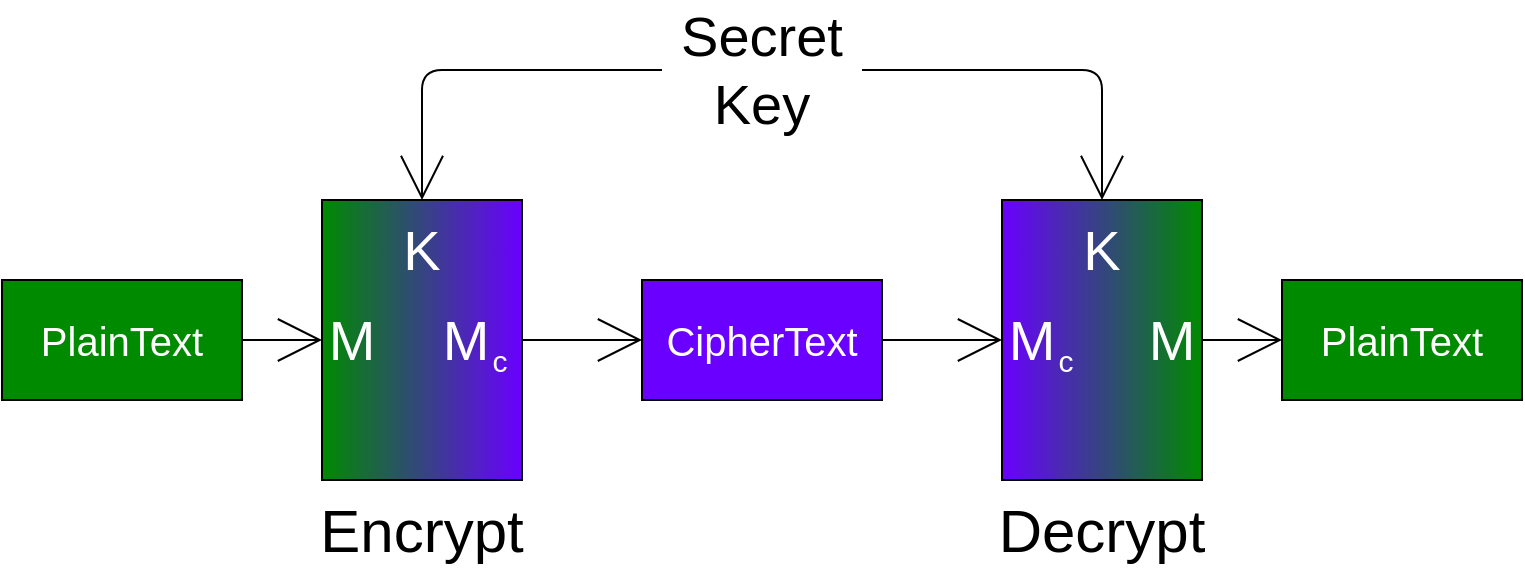 <mxfile>
    <diagram id="IQcNt7d0GL9nzboCtnSe" name="Page-1">
        <mxGraphModel dx="943" dy="2358" grid="1" gridSize="10" guides="1" tooltips="1" connect="1" arrows="1" fold="1" page="1" pageScale="1" pageWidth="850" pageHeight="1100" math="0" shadow="0">
            <root>
                <mxCell id="0"/>
                <mxCell id="1" parent="0"/>
                <mxCell id="12" style="edgeStyle=none;html=1;exitX=1;exitY=0.5;exitDx=0;exitDy=0;entryX=0;entryY=0.5;entryDx=0;entryDy=0;fontSize=28;endArrow=open;endFill=0;endSize=20;" parent="1" source="2" target="3" edge="1">
                    <mxGeometry relative="1" as="geometry"/>
                </mxCell>
                <mxCell id="2" value="PlainText" style="rounded=0;whiteSpace=wrap;html=1;fontSize=20;fillColor=#008a00;fontColor=#ffffff;strokeColor=#000000;" parent="1" vertex="1">
                    <mxGeometry y="100" width="120" height="60" as="geometry"/>
                </mxCell>
                <mxCell id="13" style="edgeStyle=none;html=1;exitX=1;exitY=0.5;exitDx=0;exitDy=0;entryX=0;entryY=0.5;entryDx=0;entryDy=0;fontSize=28;endArrow=open;endFill=0;endSize=20;" parent="1" source="3" target="5" edge="1">
                    <mxGeometry relative="1" as="geometry"/>
                </mxCell>
                <mxCell id="3" value="" style="rounded=0;whiteSpace=wrap;html=1;fontSize=20;fillColor=#6a00ff;fontColor=#ffffff;strokeColor=#000000;gradientDirection=west;gradientColor=#008A00;" parent="1" vertex="1">
                    <mxGeometry x="160" y="60" width="100" height="140" as="geometry"/>
                </mxCell>
                <mxCell id="23" style="edgeStyle=none;html=1;exitX=1;exitY=0.5;exitDx=0;exitDy=0;entryX=0;entryY=0.5;entryDx=0;entryDy=0;fontSize=28;endArrow=open;endFill=0;endSize=20;" parent="1" source="5" target="22" edge="1">
                    <mxGeometry relative="1" as="geometry"/>
                </mxCell>
                <mxCell id="5" value="CipherText" style="rounded=0;whiteSpace=wrap;html=1;fontSize=20;fillColor=#6a00ff;fontColor=#ffffff;strokeColor=#000000;" parent="1" vertex="1">
                    <mxGeometry x="320" y="100" width="120" height="60" as="geometry"/>
                </mxCell>
                <mxCell id="6" value="PlainText" style="rounded=0;whiteSpace=wrap;html=1;fontSize=20;fillColor=#008a00;fontColor=#ffffff;strokeColor=#000000;" parent="1" vertex="1">
                    <mxGeometry x="640" y="100" width="120" height="60" as="geometry"/>
                </mxCell>
                <mxCell id="10" value="K" style="text;html=1;strokeColor=none;fillColor=none;align=center;verticalAlign=middle;whiteSpace=wrap;rounded=0;fontSize=28;fontColor=#FFFFFF;" parent="1" vertex="1">
                    <mxGeometry x="195" y="70" width="30" height="30" as="geometry"/>
                </mxCell>
                <mxCell id="11" value="M" style="text;html=1;strokeColor=none;fillColor=none;align=center;verticalAlign=middle;whiteSpace=wrap;rounded=0;fontSize=28;fontColor=#FFFFFF;" parent="1" vertex="1">
                    <mxGeometry x="160" y="115" width="30" height="30" as="geometry"/>
                </mxCell>
                <mxCell id="19" style="edgeStyle=orthogonalEdgeStyle;html=1;exitX=0;exitY=0.5;exitDx=0;exitDy=0;entryX=0.5;entryY=0;entryDx=0;entryDy=0;fontSize=28;endArrow=open;endFill=0;endSize=20;" parent="1" target="3" edge="1" source="21">
                    <mxGeometry relative="1" as="geometry">
                        <mxPoint x="210.0" y="20" as="sourcePoint"/>
                    </mxGeometry>
                </mxCell>
                <mxCell id="21" value="Secret&lt;br&gt;Key" style="text;html=1;strokeColor=none;fillColor=none;align=center;verticalAlign=middle;whiteSpace=wrap;rounded=0;fontSize=28;" parent="1" vertex="1">
                    <mxGeometry x="330" y="-40" width="100" height="70" as="geometry"/>
                </mxCell>
                <mxCell id="30" style="edgeStyle=none;html=1;exitX=1;exitY=0.5;exitDx=0;exitDy=0;entryX=0;entryY=0.5;entryDx=0;entryDy=0;fontSize=15;endArrow=open;endFill=0;endSize=20;" parent="1" source="22" target="6" edge="1">
                    <mxGeometry relative="1" as="geometry"/>
                </mxCell>
                <mxCell id="22" value="" style="rounded=0;whiteSpace=wrap;html=1;fontSize=20;fillColor=#6a00ff;fontColor=#ffffff;strokeColor=#000000;gradientDirection=east;gradientColor=#008A00;" parent="1" vertex="1">
                    <mxGeometry x="500" y="60" width="100" height="140" as="geometry"/>
                </mxCell>
                <mxCell id="31" style="edgeStyle=orthogonalEdgeStyle;html=1;exitX=1;exitY=0.5;exitDx=0;exitDy=0;fontSize=15;endArrow=open;endFill=0;endSize=20;entryX=0.5;entryY=0;entryDx=0;entryDy=0;" parent="1" target="22" edge="1" source="21">
                    <mxGeometry relative="1" as="geometry">
                        <mxPoint x="520" y="40" as="targetPoint"/>
                        <mxPoint x="550" y="20" as="sourcePoint"/>
                    </mxGeometry>
                </mxCell>
                <mxCell id="26" value="K" style="text;html=1;strokeColor=none;fillColor=none;align=center;verticalAlign=middle;whiteSpace=wrap;rounded=0;fontSize=28;fontColor=#FFFFFF;" parent="1" vertex="1">
                    <mxGeometry x="535" y="70" width="30" height="30" as="geometry"/>
                </mxCell>
                <mxCell id="32" value="Encrypt" style="text;html=1;strokeColor=none;fillColor=none;align=center;verticalAlign=middle;whiteSpace=wrap;rounded=0;fontSize=30;" parent="1" vertex="1">
                    <mxGeometry x="180" y="210" width="60" height="30" as="geometry"/>
                </mxCell>
                <mxCell id="33" value="Decrypt" style="text;html=1;strokeColor=none;fillColor=none;align=center;verticalAlign=middle;whiteSpace=wrap;rounded=0;fontSize=30;" parent="1" vertex="1">
                    <mxGeometry x="520" y="210" width="60" height="30" as="geometry"/>
                </mxCell>
                <mxCell id="35" value="M" style="text;html=1;strokeColor=none;fillColor=none;align=center;verticalAlign=middle;whiteSpace=wrap;rounded=0;fontSize=28;fontColor=#FFFFFF;" parent="1" vertex="1">
                    <mxGeometry x="217" y="115" width="30" height="30" as="geometry"/>
                </mxCell>
                <mxCell id="36" value="c" style="text;html=1;strokeColor=none;fillColor=none;align=center;verticalAlign=middle;whiteSpace=wrap;rounded=0;fontSize=15;fontColor=#FFFFFF;" parent="1" vertex="1">
                    <mxGeometry x="240" y="130" width="18" height="20" as="geometry"/>
                </mxCell>
                <mxCell id="37" value="M" style="text;html=1;strokeColor=none;fillColor=none;align=center;verticalAlign=middle;whiteSpace=wrap;rounded=0;fontSize=28;fontColor=#FFFFFF;" parent="1" vertex="1">
                    <mxGeometry x="500" y="115" width="30" height="30" as="geometry"/>
                </mxCell>
                <mxCell id="38" value="c" style="text;html=1;strokeColor=none;fillColor=none;align=center;verticalAlign=middle;whiteSpace=wrap;rounded=0;fontSize=15;fontColor=#FFFFFF;" parent="1" vertex="1">
                    <mxGeometry x="523" y="130" width="18" height="20" as="geometry"/>
                </mxCell>
                <mxCell id="39" value="M" style="text;html=1;strokeColor=none;fillColor=none;align=center;verticalAlign=middle;whiteSpace=wrap;rounded=0;fontSize=28;fontColor=#FFFFFF;" parent="1" vertex="1">
                    <mxGeometry x="570" y="115" width="30" height="30" as="geometry"/>
                </mxCell>
            </root>
        </mxGraphModel>
    </diagram>
</mxfile>